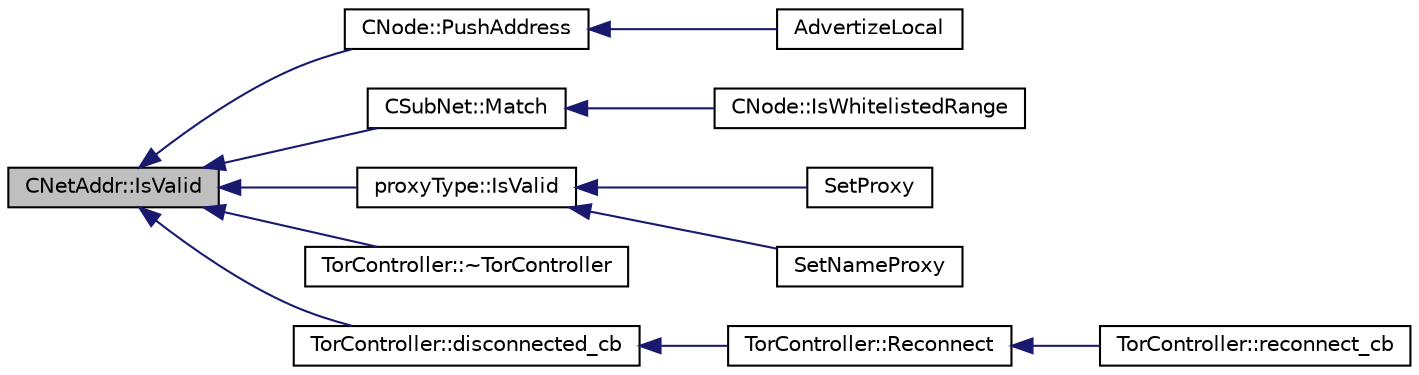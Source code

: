 digraph "CNetAddr::IsValid"
{
  edge [fontname="Helvetica",fontsize="10",labelfontname="Helvetica",labelfontsize="10"];
  node [fontname="Helvetica",fontsize="10",shape=record];
  rankdir="LR";
  Node341 [label="CNetAddr::IsValid",height=0.2,width=0.4,color="black", fillcolor="grey75", style="filled", fontcolor="black"];
  Node341 -> Node342 [dir="back",color="midnightblue",fontsize="10",style="solid",fontname="Helvetica"];
  Node342 [label="CNode::PushAddress",height=0.2,width=0.4,color="black", fillcolor="white", style="filled",URL="$class_c_node.html#a06950a5ce265a1d4df1aad7f28e6fde8"];
  Node342 -> Node343 [dir="back",color="midnightblue",fontsize="10",style="solid",fontname="Helvetica"];
  Node343 [label="AdvertizeLocal",height=0.2,width=0.4,color="black", fillcolor="white", style="filled",URL="$net_8h.html#a049abe300398a68bfbd8ec6afc6046a9"];
  Node341 -> Node344 [dir="back",color="midnightblue",fontsize="10",style="solid",fontname="Helvetica"];
  Node344 [label="CSubNet::Match",height=0.2,width=0.4,color="black", fillcolor="white", style="filled",URL="$class_c_sub_net.html#af84fa02ebca222739c55e9d2cd7d38a3"];
  Node344 -> Node345 [dir="back",color="midnightblue",fontsize="10",style="solid",fontname="Helvetica"];
  Node345 [label="CNode::IsWhitelistedRange",height=0.2,width=0.4,color="black", fillcolor="white", style="filled",URL="$class_c_node.html#ad2ccd5d22994f338c9b55ebe7528ea55"];
  Node341 -> Node346 [dir="back",color="midnightblue",fontsize="10",style="solid",fontname="Helvetica"];
  Node346 [label="proxyType::IsValid",height=0.2,width=0.4,color="black", fillcolor="white", style="filled",URL="$classproxy_type.html#a3f3c9c016b103c8ff5e61d115c188b36"];
  Node346 -> Node347 [dir="back",color="midnightblue",fontsize="10",style="solid",fontname="Helvetica"];
  Node347 [label="SetProxy",height=0.2,width=0.4,color="black", fillcolor="white", style="filled",URL="$netbase_8h.html#afb67b4c7e1edb97af6f3edf4014491e9"];
  Node346 -> Node348 [dir="back",color="midnightblue",fontsize="10",style="solid",fontname="Helvetica"];
  Node348 [label="SetNameProxy",height=0.2,width=0.4,color="black", fillcolor="white", style="filled",URL="$netbase_8h.html#acf4f8d5df07397cbef864275baf1fed4"];
  Node341 -> Node349 [dir="back",color="midnightblue",fontsize="10",style="solid",fontname="Helvetica"];
  Node349 [label="TorController::~TorController",height=0.2,width=0.4,color="black", fillcolor="white", style="filled",URL="$class_tor_controller.html#a98c6b822f4a60da7847a974607b95963"];
  Node341 -> Node350 [dir="back",color="midnightblue",fontsize="10",style="solid",fontname="Helvetica"];
  Node350 [label="TorController::disconnected_cb",height=0.2,width=0.4,color="black", fillcolor="white", style="filled",URL="$class_tor_controller.html#a81392f33f0c7e069762668ec3a757075",tooltip="Callback after connection lost or failed connection attempt. "];
  Node350 -> Node351 [dir="back",color="midnightblue",fontsize="10",style="solid",fontname="Helvetica"];
  Node351 [label="TorController::Reconnect",height=0.2,width=0.4,color="black", fillcolor="white", style="filled",URL="$class_tor_controller.html#ae5d4304836fce79574ec540c5ada8269",tooltip="Reconnect, after getting disconnected. "];
  Node351 -> Node352 [dir="back",color="midnightblue",fontsize="10",style="solid",fontname="Helvetica"];
  Node352 [label="TorController::reconnect_cb",height=0.2,width=0.4,color="black", fillcolor="white", style="filled",URL="$class_tor_controller.html#a2fa9614b4fa0e24c57f443b3c56f835c",tooltip="Callback for reconnect timer. "];
}
